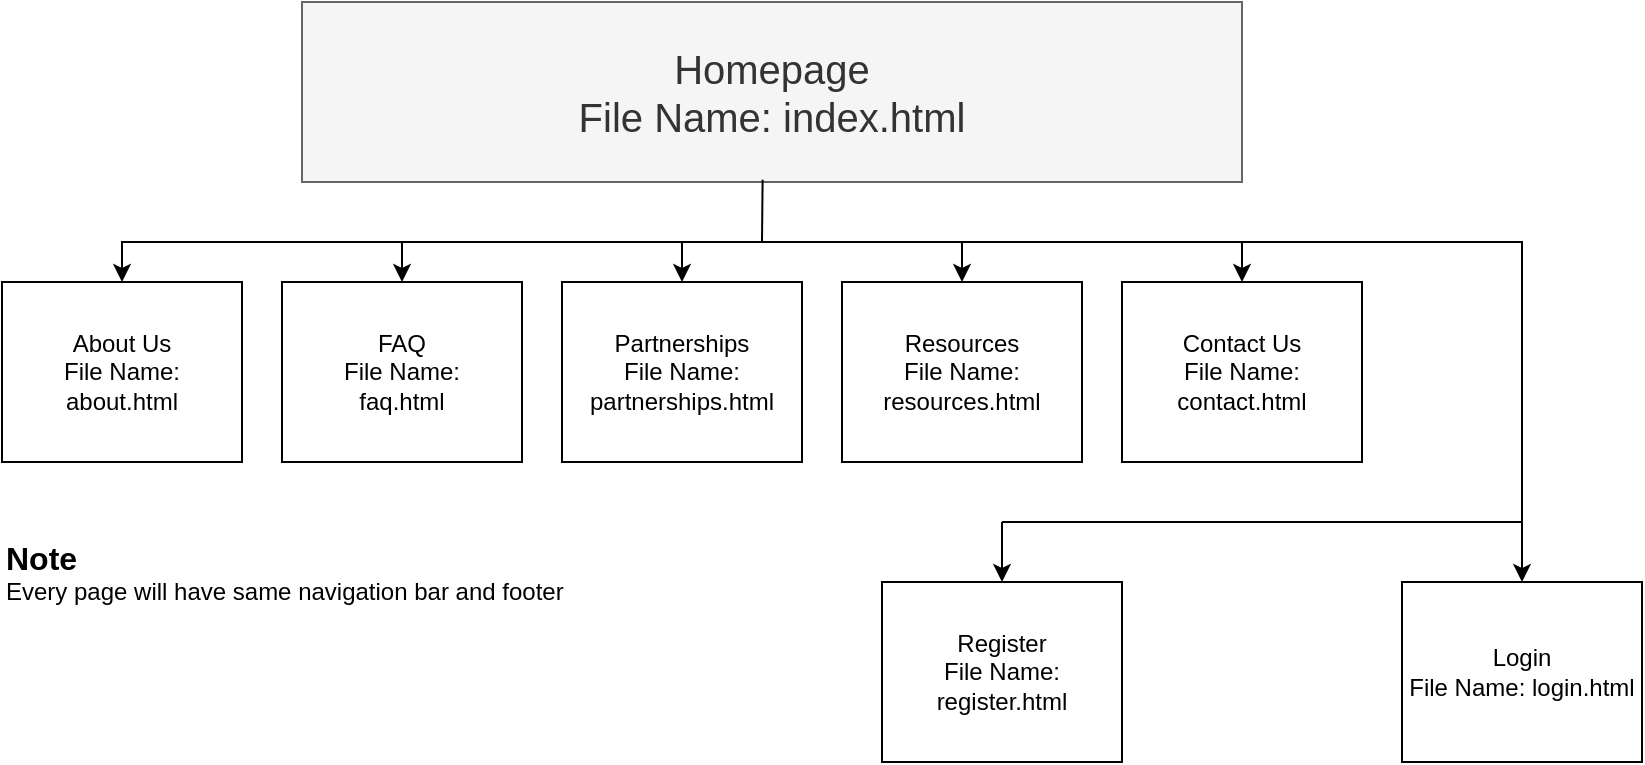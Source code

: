 <mxfile version="26.0.9">
  <diagram name="Page-1" id="Hm0FOieZo1bQabxKpgn-">
    <mxGraphModel dx="1036" dy="623" grid="1" gridSize="10" guides="1" tooltips="1" connect="1" arrows="1" fold="1" page="1" pageScale="1" pageWidth="850" pageHeight="1100" math="0" shadow="0">
      <root>
        <mxCell id="0" />
        <mxCell id="1" parent="0" />
        <mxCell id="2QoLX_qyOSyjQX9BgWTQ-1" value="Homepage&lt;div&gt;File Name: index.html&lt;/div&gt;" style="rounded=0;whiteSpace=wrap;html=1;fillColor=#f5f5f5;fontColor=#333333;strokeColor=#666666;fontSize=20;" parent="1" vertex="1">
          <mxGeometry x="170" y="20" width="470" height="90" as="geometry" />
        </mxCell>
        <mxCell id="2QoLX_qyOSyjQX9BgWTQ-2" value="About Us&lt;div&gt;File Name:&lt;/div&gt;&lt;div&gt;about.html&lt;/div&gt;" style="rounded=0;whiteSpace=wrap;html=1;" parent="1" vertex="1">
          <mxGeometry x="20" y="160" width="120" height="90" as="geometry" />
        </mxCell>
        <mxCell id="2QoLX_qyOSyjQX9BgWTQ-3" value="FAQ&lt;div&gt;File Name:&lt;/div&gt;&lt;div&gt;faq.html&lt;/div&gt;" style="rounded=0;whiteSpace=wrap;html=1;" parent="1" vertex="1">
          <mxGeometry x="160" y="160" width="120" height="90" as="geometry" />
        </mxCell>
        <mxCell id="2QoLX_qyOSyjQX9BgWTQ-4" value="&lt;div&gt;Partnerships&lt;/div&gt;&lt;div&gt;File Name:&lt;/div&gt;&lt;div&gt;partnerships.html&lt;/div&gt;" style="rounded=0;whiteSpace=wrap;html=1;" parent="1" vertex="1">
          <mxGeometry x="300" y="160" width="120" height="90" as="geometry" />
        </mxCell>
        <mxCell id="2QoLX_qyOSyjQX9BgWTQ-5" value="Contact Us&lt;div&gt;File Name: contact.html&lt;/div&gt;" style="rounded=0;whiteSpace=wrap;html=1;" parent="1" vertex="1">
          <mxGeometry x="580" y="160" width="120" height="90" as="geometry" />
        </mxCell>
        <mxCell id="2QoLX_qyOSyjQX9BgWTQ-6" value="Resources&lt;div&gt;File Name: resources.html&lt;/div&gt;" style="rounded=0;whiteSpace=wrap;html=1;" parent="1" vertex="1">
          <mxGeometry x="440" y="160" width="120" height="90" as="geometry" />
        </mxCell>
        <mxCell id="2QoLX_qyOSyjQX9BgWTQ-7" value="Login&lt;div&gt;File Name: login.html&lt;/div&gt;" style="rounded=0;whiteSpace=wrap;html=1;" parent="1" vertex="1">
          <mxGeometry x="720" y="310" width="120" height="90" as="geometry" />
        </mxCell>
        <mxCell id="2QoLX_qyOSyjQX9BgWTQ-10" value="" style="endArrow=classic;html=1;rounded=0;entryX=0.5;entryY=0;entryDx=0;entryDy=0;" parent="1" target="2QoLX_qyOSyjQX9BgWTQ-2" edge="1">
          <mxGeometry width="50" height="50" relative="1" as="geometry">
            <mxPoint x="400" y="140" as="sourcePoint" />
            <mxPoint x="450" y="320" as="targetPoint" />
            <Array as="points">
              <mxPoint x="80" y="140" />
            </Array>
          </mxGeometry>
        </mxCell>
        <mxCell id="2QoLX_qyOSyjQX9BgWTQ-11" value="" style="endArrow=none;html=1;rounded=0;entryX=0.49;entryY=0.988;entryDx=0;entryDy=0;entryPerimeter=0;" parent="1" target="2QoLX_qyOSyjQX9BgWTQ-1" edge="1">
          <mxGeometry width="50" height="50" relative="1" as="geometry">
            <mxPoint x="400" y="140" as="sourcePoint" />
            <mxPoint x="350" y="210" as="targetPoint" />
          </mxGeometry>
        </mxCell>
        <mxCell id="2QoLX_qyOSyjQX9BgWTQ-12" value="" style="endArrow=classic;html=1;rounded=0;entryX=0.5;entryY=0;entryDx=0;entryDy=0;" parent="1" target="2QoLX_qyOSyjQX9BgWTQ-3" edge="1">
          <mxGeometry width="50" height="50" relative="1" as="geometry">
            <mxPoint x="220" y="140" as="sourcePoint" />
            <mxPoint x="330" y="180" as="targetPoint" />
          </mxGeometry>
        </mxCell>
        <mxCell id="2QoLX_qyOSyjQX9BgWTQ-14" value="" style="endArrow=classic;html=1;rounded=0;entryX=0.5;entryY=0;entryDx=0;entryDy=0;" parent="1" target="2QoLX_qyOSyjQX9BgWTQ-7" edge="1">
          <mxGeometry width="50" height="50" relative="1" as="geometry">
            <mxPoint x="400" y="140" as="sourcePoint" />
            <mxPoint x="700" y="140" as="targetPoint" />
            <Array as="points">
              <mxPoint x="780" y="140" />
            </Array>
          </mxGeometry>
        </mxCell>
        <mxCell id="2QoLX_qyOSyjQX9BgWTQ-15" value="" style="endArrow=classic;html=1;rounded=0;entryX=0.5;entryY=0;entryDx=0;entryDy=0;" parent="1" target="2QoLX_qyOSyjQX9BgWTQ-6" edge="1">
          <mxGeometry width="50" height="50" relative="1" as="geometry">
            <mxPoint x="500" y="140" as="sourcePoint" />
            <mxPoint x="550" y="180" as="targetPoint" />
          </mxGeometry>
        </mxCell>
        <mxCell id="2QoLX_qyOSyjQX9BgWTQ-17" value="" style="endArrow=classic;html=1;rounded=0;entryX=0.5;entryY=0;entryDx=0;entryDy=0;" parent="1" target="2QoLX_qyOSyjQX9BgWTQ-4" edge="1">
          <mxGeometry width="50" height="50" relative="1" as="geometry">
            <mxPoint x="360" y="140" as="sourcePoint" />
            <mxPoint x="390" y="200" as="targetPoint" />
          </mxGeometry>
        </mxCell>
        <mxCell id="2QoLX_qyOSyjQX9BgWTQ-18" value="" style="endArrow=classic;html=1;rounded=0;entryX=0.5;entryY=0;entryDx=0;entryDy=0;" parent="1" target="2QoLX_qyOSyjQX9BgWTQ-5" edge="1">
          <mxGeometry width="50" height="50" relative="1" as="geometry">
            <mxPoint x="640" y="140" as="sourcePoint" />
            <mxPoint x="660" y="200" as="targetPoint" />
          </mxGeometry>
        </mxCell>
        <mxCell id="EQFAO8d1l5EPb8XXR5MC-6" value="&lt;b&gt;&lt;font style=&quot;font-size: 16px;&quot;&gt;Note&lt;/font&gt;&lt;/b&gt;&lt;div&gt;Every page will have same navigation bar and footer&lt;/div&gt;" style="text;html=1;align=left;verticalAlign=middle;resizable=0;points=[];autosize=1;strokeColor=none;fillColor=none;" vertex="1" parent="1">
          <mxGeometry x="20" y="280" width="300" height="50" as="geometry" />
        </mxCell>
        <mxCell id="EQFAO8d1l5EPb8XXR5MC-8" value="" style="endArrow=none;html=1;rounded=0;" edge="1" parent="1">
          <mxGeometry width="50" height="50" relative="1" as="geometry">
            <mxPoint x="520" y="280" as="sourcePoint" />
            <mxPoint x="780" y="280" as="targetPoint" />
          </mxGeometry>
        </mxCell>
        <mxCell id="EQFAO8d1l5EPb8XXR5MC-9" value="" style="endArrow=classic;html=1;rounded=0;" edge="1" parent="1">
          <mxGeometry width="50" height="50" relative="1" as="geometry">
            <mxPoint x="520" y="280" as="sourcePoint" />
            <mxPoint x="520" y="310" as="targetPoint" />
          </mxGeometry>
        </mxCell>
        <mxCell id="EQFAO8d1l5EPb8XXR5MC-10" value="Register&lt;br&gt;&lt;div&gt;File Name: register.html&lt;/div&gt;" style="rounded=0;whiteSpace=wrap;html=1;" vertex="1" parent="1">
          <mxGeometry x="460" y="310" width="120" height="90" as="geometry" />
        </mxCell>
      </root>
    </mxGraphModel>
  </diagram>
</mxfile>
